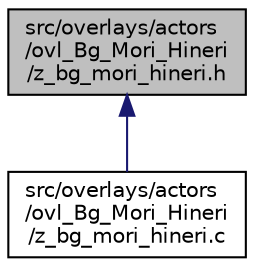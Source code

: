 digraph "src/overlays/actors/ovl_Bg_Mori_Hineri/z_bg_mori_hineri.h"
{
 // LATEX_PDF_SIZE
  edge [fontname="Helvetica",fontsize="10",labelfontname="Helvetica",labelfontsize="10"];
  node [fontname="Helvetica",fontsize="10",shape=record];
  Node1 [label="src/overlays/actors\l/ovl_Bg_Mori_Hineri\l/z_bg_mori_hineri.h",height=0.2,width=0.4,color="black", fillcolor="grey75", style="filled", fontcolor="black",tooltip=" "];
  Node1 -> Node2 [dir="back",color="midnightblue",fontsize="10",style="solid",fontname="Helvetica"];
  Node2 [label="src/overlays/actors\l/ovl_Bg_Mori_Hineri\l/z_bg_mori_hineri.c",height=0.2,width=0.4,color="black", fillcolor="white", style="filled",URL="$d2/d98/z__bg__mori__hineri_8c.html",tooltip=" "];
}
